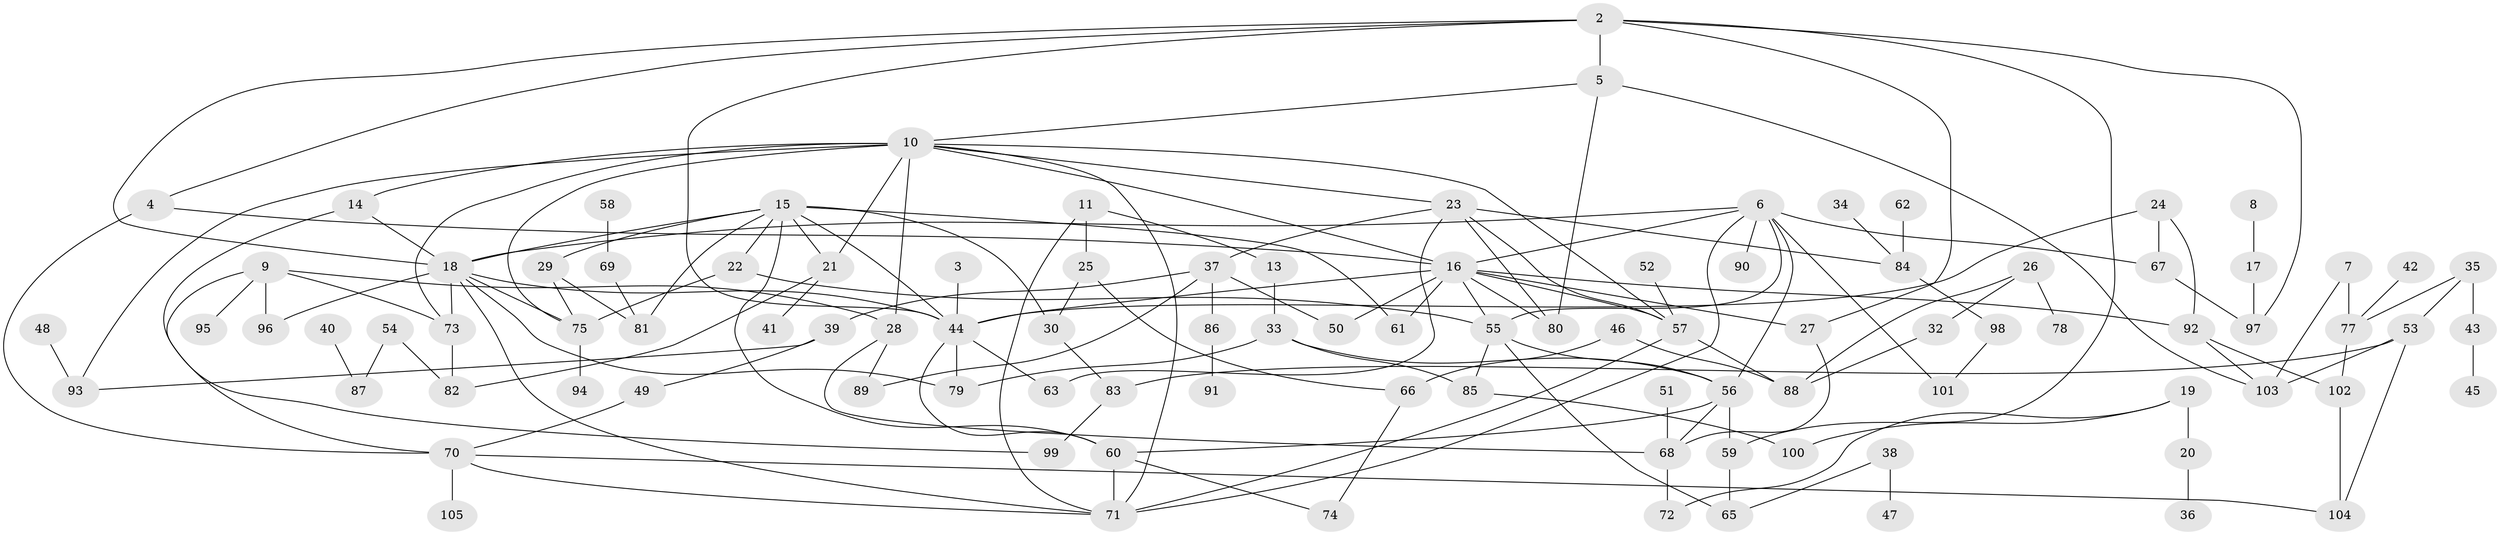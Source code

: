 // original degree distribution, {1: 0.22297297297297297, 7: 0.013513513513513514, 3: 0.20945945945945946, 2: 0.25, 4: 0.14189189189189189, 0: 0.02702702702702703, 5: 0.06756756756756757, 6: 0.05405405405405406, 8: 0.013513513513513514}
// Generated by graph-tools (version 1.1) at 2025/48/03/04/25 22:48:35]
// undirected, 100 vertices, 160 edges
graph export_dot {
  node [color=gray90,style=filled];
  2;
  3;
  4;
  5;
  6;
  7;
  8;
  9;
  10;
  11;
  13;
  14;
  15;
  16;
  17;
  18;
  19;
  20;
  21;
  22;
  23;
  24;
  25;
  26;
  27;
  28;
  29;
  30;
  32;
  33;
  34;
  35;
  36;
  37;
  38;
  39;
  40;
  41;
  42;
  43;
  44;
  45;
  46;
  47;
  48;
  49;
  50;
  51;
  52;
  53;
  54;
  55;
  56;
  57;
  58;
  59;
  60;
  61;
  62;
  63;
  65;
  66;
  67;
  68;
  69;
  70;
  71;
  72;
  73;
  74;
  75;
  77;
  78;
  79;
  80;
  81;
  82;
  83;
  84;
  85;
  86;
  87;
  88;
  89;
  90;
  91;
  92;
  93;
  94;
  95;
  96;
  97;
  98;
  99;
  100;
  101;
  102;
  103;
  104;
  105;
  2 -- 4 [weight=1.0];
  2 -- 5 [weight=1.0];
  2 -- 18 [weight=1.0];
  2 -- 27 [weight=1.0];
  2 -- 44 [weight=1.0];
  2 -- 59 [weight=1.0];
  2 -- 97 [weight=1.0];
  3 -- 44 [weight=1.0];
  4 -- 16 [weight=1.0];
  4 -- 70 [weight=1.0];
  5 -- 10 [weight=1.0];
  5 -- 80 [weight=1.0];
  5 -- 103 [weight=1.0];
  6 -- 16 [weight=1.0];
  6 -- 18 [weight=1.0];
  6 -- 55 [weight=1.0];
  6 -- 56 [weight=1.0];
  6 -- 67 [weight=1.0];
  6 -- 71 [weight=1.0];
  6 -- 90 [weight=1.0];
  6 -- 101 [weight=1.0];
  7 -- 77 [weight=1.0];
  7 -- 103 [weight=1.0];
  8 -- 17 [weight=1.0];
  9 -- 28 [weight=1.0];
  9 -- 70 [weight=1.0];
  9 -- 73 [weight=1.0];
  9 -- 95 [weight=1.0];
  9 -- 96 [weight=1.0];
  10 -- 14 [weight=1.0];
  10 -- 16 [weight=1.0];
  10 -- 21 [weight=1.0];
  10 -- 23 [weight=1.0];
  10 -- 28 [weight=1.0];
  10 -- 57 [weight=1.0];
  10 -- 71 [weight=1.0];
  10 -- 73 [weight=1.0];
  10 -- 75 [weight=1.0];
  10 -- 93 [weight=1.0];
  11 -- 13 [weight=1.0];
  11 -- 25 [weight=1.0];
  11 -- 71 [weight=1.0];
  13 -- 33 [weight=1.0];
  14 -- 18 [weight=1.0];
  14 -- 99 [weight=1.0];
  15 -- 18 [weight=1.0];
  15 -- 21 [weight=1.0];
  15 -- 22 [weight=1.0];
  15 -- 29 [weight=1.0];
  15 -- 30 [weight=1.0];
  15 -- 44 [weight=1.0];
  15 -- 60 [weight=1.0];
  15 -- 61 [weight=1.0];
  15 -- 81 [weight=1.0];
  16 -- 27 [weight=1.0];
  16 -- 44 [weight=1.0];
  16 -- 50 [weight=1.0];
  16 -- 55 [weight=1.0];
  16 -- 57 [weight=1.0];
  16 -- 61 [weight=1.0];
  16 -- 80 [weight=1.0];
  16 -- 92 [weight=1.0];
  17 -- 97 [weight=1.0];
  18 -- 44 [weight=1.0];
  18 -- 71 [weight=1.0];
  18 -- 73 [weight=1.0];
  18 -- 75 [weight=1.0];
  18 -- 79 [weight=1.0];
  18 -- 96 [weight=1.0];
  19 -- 20 [weight=1.0];
  19 -- 72 [weight=1.0];
  19 -- 100 [weight=1.0];
  20 -- 36 [weight=1.0];
  21 -- 41 [weight=1.0];
  21 -- 82 [weight=1.0];
  22 -- 55 [weight=1.0];
  22 -- 75 [weight=1.0];
  23 -- 37 [weight=1.0];
  23 -- 57 [weight=1.0];
  23 -- 63 [weight=1.0];
  23 -- 80 [weight=1.0];
  23 -- 84 [weight=1.0];
  24 -- 44 [weight=1.0];
  24 -- 67 [weight=1.0];
  24 -- 92 [weight=1.0];
  25 -- 30 [weight=1.0];
  25 -- 66 [weight=1.0];
  26 -- 32 [weight=1.0];
  26 -- 78 [weight=1.0];
  26 -- 88 [weight=1.0];
  27 -- 68 [weight=1.0];
  28 -- 68 [weight=1.0];
  28 -- 89 [weight=1.0];
  29 -- 75 [weight=1.0];
  29 -- 81 [weight=1.0];
  30 -- 83 [weight=1.0];
  32 -- 88 [weight=1.0];
  33 -- 56 [weight=1.0];
  33 -- 79 [weight=1.0];
  33 -- 85 [weight=1.0];
  34 -- 84 [weight=1.0];
  35 -- 43 [weight=1.0];
  35 -- 53 [weight=1.0];
  35 -- 77 [weight=1.0];
  37 -- 39 [weight=1.0];
  37 -- 50 [weight=1.0];
  37 -- 86 [weight=1.0];
  37 -- 89 [weight=1.0];
  38 -- 47 [weight=1.0];
  38 -- 65 [weight=1.0];
  39 -- 49 [weight=1.0];
  39 -- 93 [weight=1.0];
  40 -- 87 [weight=1.0];
  42 -- 77 [weight=1.0];
  43 -- 45 [weight=1.0];
  44 -- 60 [weight=1.0];
  44 -- 63 [weight=1.0];
  44 -- 79 [weight=1.0];
  46 -- 66 [weight=1.0];
  46 -- 88 [weight=1.0];
  48 -- 93 [weight=1.0];
  49 -- 70 [weight=1.0];
  51 -- 68 [weight=1.0];
  52 -- 57 [weight=1.0];
  53 -- 83 [weight=1.0];
  53 -- 103 [weight=1.0];
  53 -- 104 [weight=1.0];
  54 -- 82 [weight=1.0];
  54 -- 87 [weight=1.0];
  55 -- 56 [weight=1.0];
  55 -- 65 [weight=1.0];
  55 -- 85 [weight=1.0];
  56 -- 59 [weight=2.0];
  56 -- 60 [weight=1.0];
  56 -- 68 [weight=1.0];
  57 -- 71 [weight=1.0];
  57 -- 88 [weight=1.0];
  58 -- 69 [weight=1.0];
  59 -- 65 [weight=1.0];
  60 -- 71 [weight=1.0];
  60 -- 74 [weight=1.0];
  62 -- 84 [weight=1.0];
  66 -- 74 [weight=1.0];
  67 -- 97 [weight=1.0];
  68 -- 72 [weight=1.0];
  69 -- 81 [weight=1.0];
  70 -- 71 [weight=1.0];
  70 -- 104 [weight=1.0];
  70 -- 105 [weight=1.0];
  73 -- 82 [weight=1.0];
  75 -- 94 [weight=1.0];
  77 -- 102 [weight=1.0];
  83 -- 99 [weight=1.0];
  84 -- 98 [weight=1.0];
  85 -- 100 [weight=1.0];
  86 -- 91 [weight=1.0];
  92 -- 102 [weight=1.0];
  92 -- 103 [weight=1.0];
  98 -- 101 [weight=1.0];
  102 -- 104 [weight=1.0];
}
